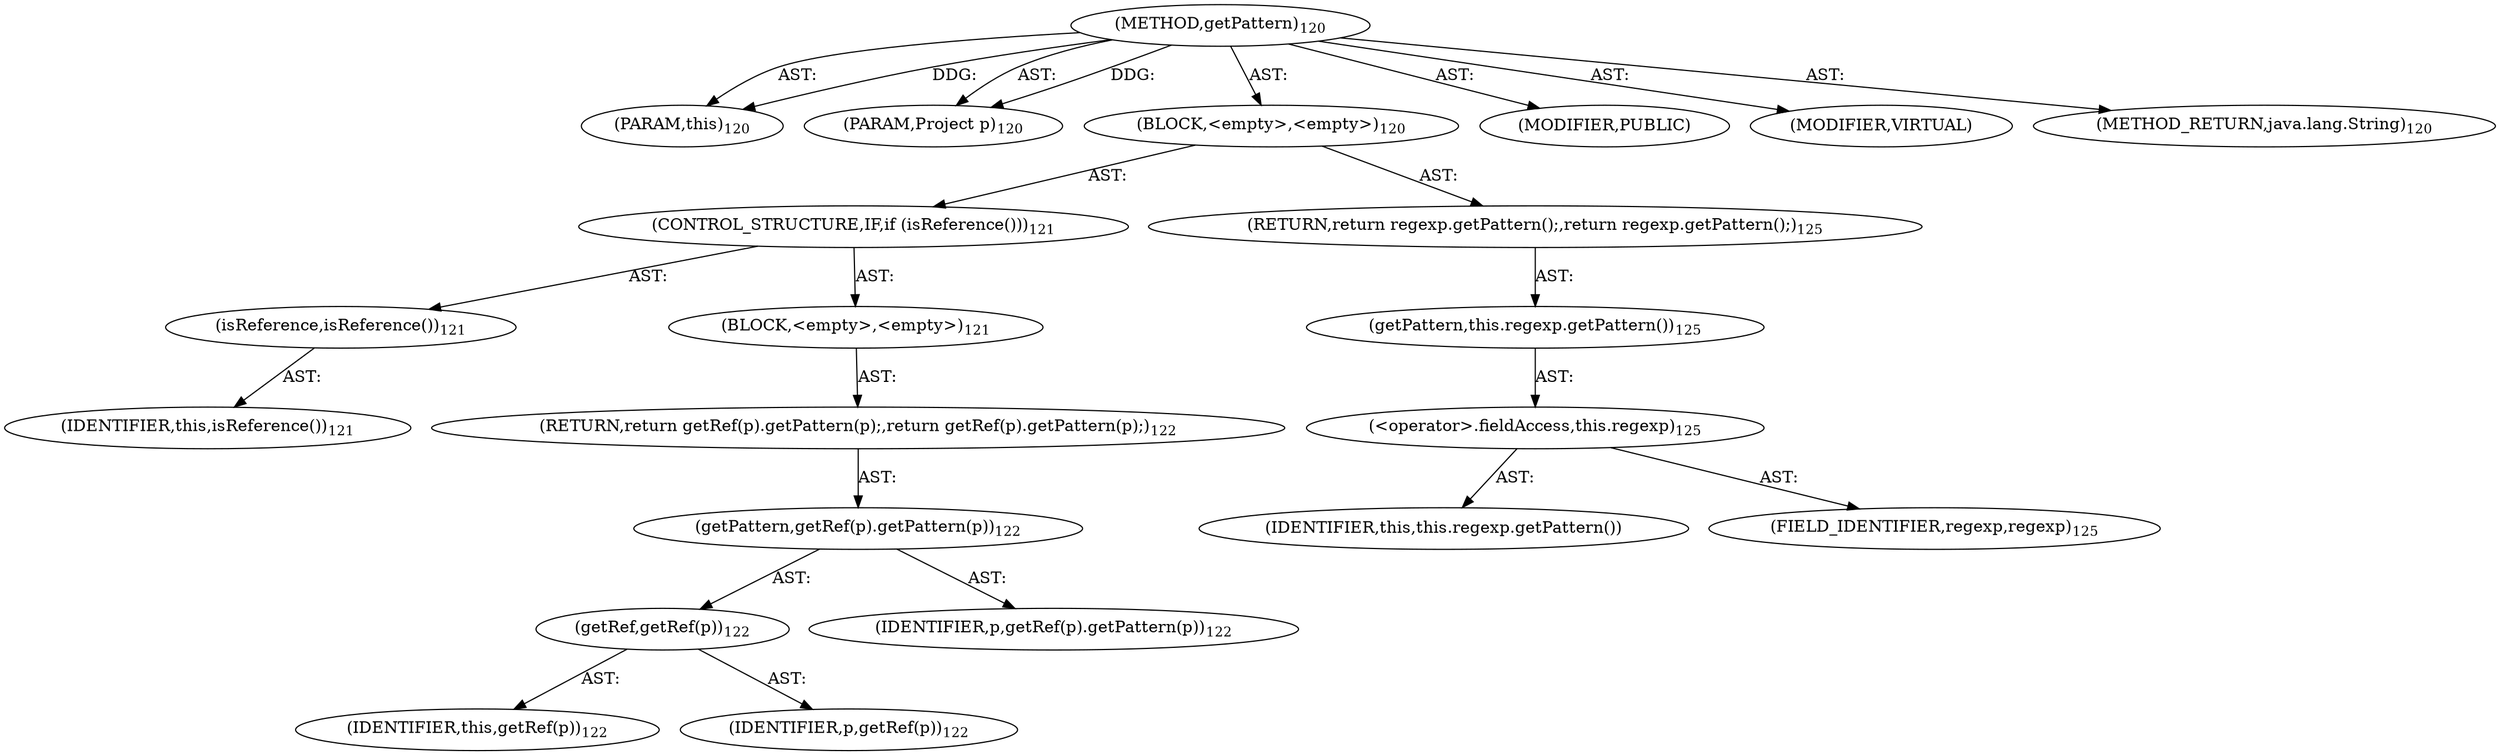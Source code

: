 digraph "getPattern" {  
"111669149698" [label = <(METHOD,getPattern)<SUB>120</SUB>> ]
"115964116993" [label = <(PARAM,this)<SUB>120</SUB>> ]
"115964116998" [label = <(PARAM,Project p)<SUB>120</SUB>> ]
"25769803778" [label = <(BLOCK,&lt;empty&gt;,&lt;empty&gt;)<SUB>120</SUB>> ]
"47244640256" [label = <(CONTROL_STRUCTURE,IF,if (isReference()))<SUB>121</SUB>> ]
"30064771078" [label = <(isReference,isReference())<SUB>121</SUB>> ]
"68719476737" [label = <(IDENTIFIER,this,isReference())<SUB>121</SUB>> ]
"25769803779" [label = <(BLOCK,&lt;empty&gt;,&lt;empty&gt;)<SUB>121</SUB>> ]
"146028888064" [label = <(RETURN,return getRef(p).getPattern(p);,return getRef(p).getPattern(p);)<SUB>122</SUB>> ]
"30064771079" [label = <(getPattern,getRef(p).getPattern(p))<SUB>122</SUB>> ]
"30064771080" [label = <(getRef,getRef(p))<SUB>122</SUB>> ]
"68719476738" [label = <(IDENTIFIER,this,getRef(p))<SUB>122</SUB>> ]
"68719476749" [label = <(IDENTIFIER,p,getRef(p))<SUB>122</SUB>> ]
"68719476750" [label = <(IDENTIFIER,p,getRef(p).getPattern(p))<SUB>122</SUB>> ]
"146028888065" [label = <(RETURN,return regexp.getPattern();,return regexp.getPattern();)<SUB>125</SUB>> ]
"30064771081" [label = <(getPattern,this.regexp.getPattern())<SUB>125</SUB>> ]
"30064771082" [label = <(&lt;operator&gt;.fieldAccess,this.regexp)<SUB>125</SUB>> ]
"68719476751" [label = <(IDENTIFIER,this,this.regexp.getPattern())> ]
"55834574851" [label = <(FIELD_IDENTIFIER,regexp,regexp)<SUB>125</SUB>> ]
"133143986185" [label = <(MODIFIER,PUBLIC)> ]
"133143986186" [label = <(MODIFIER,VIRTUAL)> ]
"128849018882" [label = <(METHOD_RETURN,java.lang.String)<SUB>120</SUB>> ]
  "111669149698" -> "115964116993"  [ label = "AST: "] 
  "111669149698" -> "115964116998"  [ label = "AST: "] 
  "111669149698" -> "25769803778"  [ label = "AST: "] 
  "111669149698" -> "133143986185"  [ label = "AST: "] 
  "111669149698" -> "133143986186"  [ label = "AST: "] 
  "111669149698" -> "128849018882"  [ label = "AST: "] 
  "25769803778" -> "47244640256"  [ label = "AST: "] 
  "25769803778" -> "146028888065"  [ label = "AST: "] 
  "47244640256" -> "30064771078"  [ label = "AST: "] 
  "47244640256" -> "25769803779"  [ label = "AST: "] 
  "30064771078" -> "68719476737"  [ label = "AST: "] 
  "25769803779" -> "146028888064"  [ label = "AST: "] 
  "146028888064" -> "30064771079"  [ label = "AST: "] 
  "30064771079" -> "30064771080"  [ label = "AST: "] 
  "30064771079" -> "68719476750"  [ label = "AST: "] 
  "30064771080" -> "68719476738"  [ label = "AST: "] 
  "30064771080" -> "68719476749"  [ label = "AST: "] 
  "146028888065" -> "30064771081"  [ label = "AST: "] 
  "30064771081" -> "30064771082"  [ label = "AST: "] 
  "30064771082" -> "68719476751"  [ label = "AST: "] 
  "30064771082" -> "55834574851"  [ label = "AST: "] 
  "111669149698" -> "115964116993"  [ label = "DDG: "] 
  "111669149698" -> "115964116998"  [ label = "DDG: "] 
}
